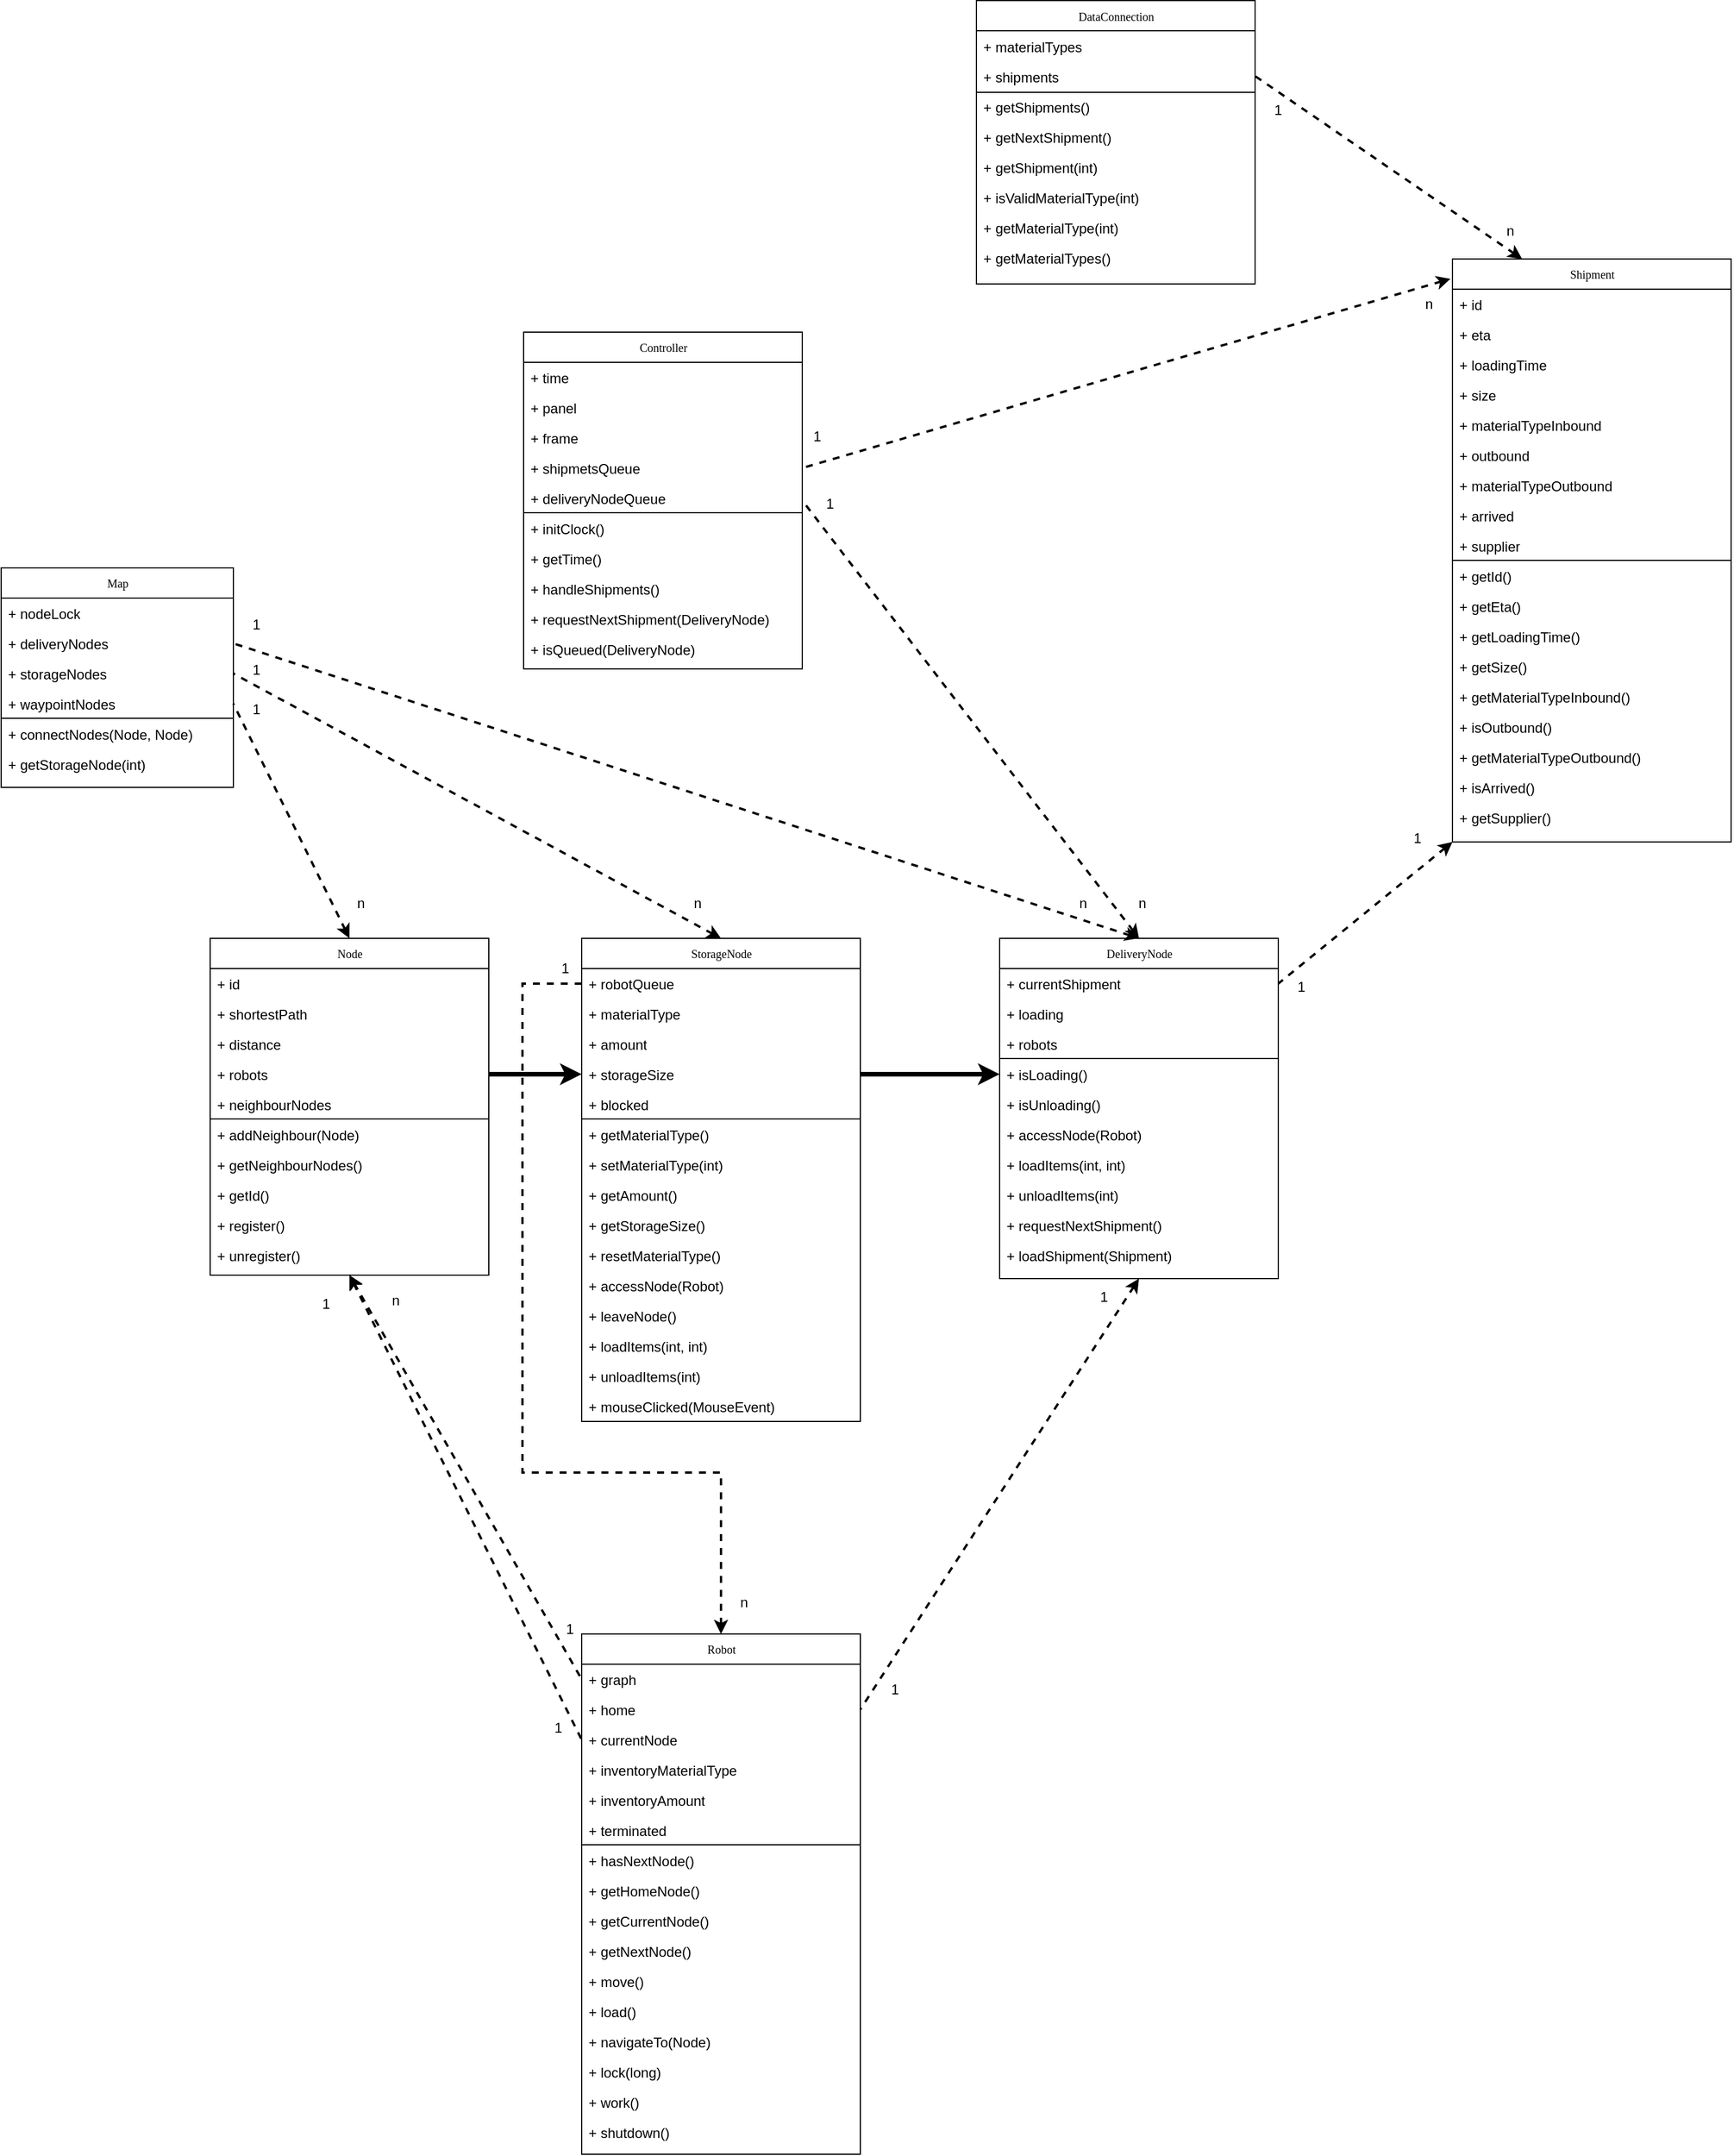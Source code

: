<mxfile version="10.6.7" type="device"><diagram name="Page-1" id="c4acf3e9-155e-7222-9cf6-157b1a14988f"><mxGraphModel dx="3373" dy="2085" grid="1" gridSize="10" guides="1" tooltips="1" connect="1" arrows="1" fold="1" page="1" pageScale="1" pageWidth="1654" pageHeight="2336" background="#ffffff" math="0" shadow="0"><root><mxCell id="0"/><mxCell id="1" parent="0"/><mxCell id="xOyPmm0tbBuXyNpyngX8-9" value="Controller" style="swimlane;html=1;fontStyle=0;childLayout=stackLayout;horizontal=1;startSize=26;fillColor=none;horizontalStack=0;resizeParent=1;resizeLast=0;collapsible=1;marginBottom=0;swimlaneFillColor=#ffffff;rounded=0;shadow=0;comic=0;labelBackgroundColor=none;strokeColor=#000000;strokeWidth=1;fontFamily=Verdana;fontSize=10;fontColor=#000000;align=center;" vertex="1" parent="1"><mxGeometry x="500" y="322" width="240" height="290" as="geometry"><mxRectangle x="440" y="120" width="90" height="26" as="alternateBounds"/></mxGeometry></mxCell><mxCell id="xOyPmm0tbBuXyNpyngX8-10" value="+ time" style="text;html=1;strokeColor=none;fillColor=none;align=left;verticalAlign=top;spacingLeft=4;spacingRight=4;whiteSpace=wrap;overflow=hidden;rotatable=0;points=[[0,0.5],[1,0.5]];portConstraint=eastwest;" vertex="1" parent="xOyPmm0tbBuXyNpyngX8-9"><mxGeometry y="26" width="240" height="26" as="geometry"/></mxCell><mxCell id="xOyPmm0tbBuXyNpyngX8-11" value="+ panel" style="text;html=1;strokeColor=none;fillColor=none;align=left;verticalAlign=top;spacingLeft=4;spacingRight=4;whiteSpace=wrap;overflow=hidden;rotatable=0;points=[[0,0.5],[1,0.5]];portConstraint=eastwest;" vertex="1" parent="xOyPmm0tbBuXyNpyngX8-9"><mxGeometry y="52" width="240" height="26" as="geometry"/></mxCell><mxCell id="xOyPmm0tbBuXyNpyngX8-12" value="+ frame" style="text;html=1;strokeColor=none;fillColor=none;align=left;verticalAlign=top;spacingLeft=4;spacingRight=4;whiteSpace=wrap;overflow=hidden;rotatable=0;points=[[0,0.5],[1,0.5]];portConstraint=eastwest;" vertex="1" parent="xOyPmm0tbBuXyNpyngX8-9"><mxGeometry y="78" width="240" height="26" as="geometry"/></mxCell><mxCell id="xOyPmm0tbBuXyNpyngX8-18" value="+ shipmetsQueue" style="text;html=1;strokeColor=none;fillColor=none;align=left;verticalAlign=top;spacingLeft=4;spacingRight=4;whiteSpace=wrap;overflow=hidden;rotatable=0;points=[[0,0.5],[1,0.5]];portConstraint=eastwest;" vertex="1" parent="xOyPmm0tbBuXyNpyngX8-9"><mxGeometry y="104" width="240" height="26" as="geometry"/></mxCell><mxCell id="xOyPmm0tbBuXyNpyngX8-14" value="+ deliveryNodeQueue" style="text;html=1;strokeColor=none;fillColor=none;align=left;verticalAlign=top;spacingLeft=4;spacingRight=4;whiteSpace=wrap;overflow=hidden;rotatable=0;points=[[0,0.5],[1,0.5]];portConstraint=eastwest;" vertex="1" parent="xOyPmm0tbBuXyNpyngX8-9"><mxGeometry y="130" width="240" height="26" as="geometry"/></mxCell><mxCell id="xOyPmm0tbBuXyNpyngX8-17" value="+ initClock()" style="text;html=1;strokeColor=none;fillColor=none;align=left;verticalAlign=top;spacingLeft=4;spacingRight=4;whiteSpace=wrap;overflow=hidden;rotatable=0;points=[[0,0.5],[1,0.5]];portConstraint=eastwest;" vertex="1" parent="xOyPmm0tbBuXyNpyngX8-9"><mxGeometry y="156" width="240" height="26" as="geometry"/></mxCell><mxCell id="xOyPmm0tbBuXyNpyngX8-22" value="" style="endArrow=none;html=1;" edge="1" parent="xOyPmm0tbBuXyNpyngX8-9"><mxGeometry width="50" height="50" relative="1" as="geometry"><mxPoint y="155.5" as="sourcePoint"/><mxPoint x="240" y="155.5" as="targetPoint"/></mxGeometry></mxCell><mxCell id="xOyPmm0tbBuXyNpyngX8-16" value="+ getTime()" style="text;html=1;strokeColor=none;fillColor=none;align=left;verticalAlign=top;spacingLeft=4;spacingRight=4;whiteSpace=wrap;overflow=hidden;rotatable=0;points=[[0,0.5],[1,0.5]];portConstraint=eastwest;" vertex="1" parent="xOyPmm0tbBuXyNpyngX8-9"><mxGeometry y="182" width="240" height="26" as="geometry"/></mxCell><mxCell id="xOyPmm0tbBuXyNpyngX8-19" value="+ handleShipments()" style="text;html=1;strokeColor=none;fillColor=none;align=left;verticalAlign=top;spacingLeft=4;spacingRight=4;whiteSpace=wrap;overflow=hidden;rotatable=0;points=[[0,0.5],[1,0.5]];portConstraint=eastwest;" vertex="1" parent="xOyPmm0tbBuXyNpyngX8-9"><mxGeometry y="208" width="240" height="26" as="geometry"/></mxCell><mxCell id="xOyPmm0tbBuXyNpyngX8-20" value="+ requestNextShipment(DeliveryNode)" style="text;html=1;strokeColor=none;fillColor=none;align=left;verticalAlign=top;spacingLeft=4;spacingRight=4;whiteSpace=wrap;overflow=hidden;rotatable=0;points=[[0,0.5],[1,0.5]];portConstraint=eastwest;" vertex="1" parent="xOyPmm0tbBuXyNpyngX8-9"><mxGeometry y="234" width="240" height="26" as="geometry"/></mxCell><mxCell id="xOyPmm0tbBuXyNpyngX8-21" value="+ isQueued(DeliveryNode)" style="text;html=1;strokeColor=none;fillColor=none;align=left;verticalAlign=top;spacingLeft=4;spacingRight=4;whiteSpace=wrap;overflow=hidden;rotatable=0;points=[[0,0.5],[1,0.5]];portConstraint=eastwest;" vertex="1" parent="xOyPmm0tbBuXyNpyngX8-9"><mxGeometry y="260" width="240" height="26" as="geometry"/></mxCell><mxCell id="xOyPmm0tbBuXyNpyngX8-23" value="Node" style="swimlane;html=1;fontStyle=0;childLayout=stackLayout;horizontal=1;startSize=26;fillColor=none;horizontalStack=0;resizeParent=1;resizeLast=0;collapsible=1;marginBottom=0;swimlaneFillColor=#ffffff;rounded=0;shadow=0;comic=0;labelBackgroundColor=none;strokeColor=#000000;strokeWidth=1;fontFamily=Verdana;fontSize=10;fontColor=#000000;align=center;" vertex="1" parent="1"><mxGeometry x="230" y="844" width="240" height="290" as="geometry"><mxRectangle x="440" y="120" width="90" height="26" as="alternateBounds"/></mxGeometry></mxCell><mxCell id="xOyPmm0tbBuXyNpyngX8-24" value="+ id" style="text;html=1;strokeColor=none;fillColor=none;align=left;verticalAlign=top;spacingLeft=4;spacingRight=4;whiteSpace=wrap;overflow=hidden;rotatable=0;points=[[0,0.5],[1,0.5]];portConstraint=eastwest;" vertex="1" parent="xOyPmm0tbBuXyNpyngX8-23"><mxGeometry y="26" width="240" height="26" as="geometry"/></mxCell><mxCell id="xOyPmm0tbBuXyNpyngX8-25" value="+ shortestPath" style="text;html=1;strokeColor=none;fillColor=none;align=left;verticalAlign=top;spacingLeft=4;spacingRight=4;whiteSpace=wrap;overflow=hidden;rotatable=0;points=[[0,0.5],[1,0.5]];portConstraint=eastwest;" vertex="1" parent="xOyPmm0tbBuXyNpyngX8-23"><mxGeometry y="52" width="240" height="26" as="geometry"/></mxCell><mxCell id="xOyPmm0tbBuXyNpyngX8-26" value="+ distance" style="text;html=1;strokeColor=none;fillColor=none;align=left;verticalAlign=top;spacingLeft=4;spacingRight=4;whiteSpace=wrap;overflow=hidden;rotatable=0;points=[[0,0.5],[1,0.5]];portConstraint=eastwest;" vertex="1" parent="xOyPmm0tbBuXyNpyngX8-23"><mxGeometry y="78" width="240" height="26" as="geometry"/></mxCell><mxCell id="xOyPmm0tbBuXyNpyngX8-27" value="+ robots" style="text;html=1;strokeColor=none;fillColor=none;align=left;verticalAlign=top;spacingLeft=4;spacingRight=4;whiteSpace=wrap;overflow=hidden;rotatable=0;points=[[0,0.5],[1,0.5]];portConstraint=eastwest;" vertex="1" parent="xOyPmm0tbBuXyNpyngX8-23"><mxGeometry y="104" width="240" height="26" as="geometry"/></mxCell><mxCell id="xOyPmm0tbBuXyNpyngX8-28" value="+ neighbourNodes" style="text;html=1;strokeColor=none;fillColor=none;align=left;verticalAlign=top;spacingLeft=4;spacingRight=4;whiteSpace=wrap;overflow=hidden;rotatable=0;points=[[0,0.5],[1,0.5]];portConstraint=eastwest;" vertex="1" parent="xOyPmm0tbBuXyNpyngX8-23"><mxGeometry y="130" width="240" height="26" as="geometry"/></mxCell><mxCell id="xOyPmm0tbBuXyNpyngX8-29" value="" style="endArrow=none;html=1;" edge="1" parent="xOyPmm0tbBuXyNpyngX8-23"><mxGeometry width="50" height="50" relative="1" as="geometry"><mxPoint y="155.5" as="sourcePoint"/><mxPoint x="240" y="155.5" as="targetPoint"/></mxGeometry></mxCell><mxCell id="xOyPmm0tbBuXyNpyngX8-30" value="+ addNeighbour(Node)" style="text;html=1;strokeColor=none;fillColor=none;align=left;verticalAlign=top;spacingLeft=4;spacingRight=4;whiteSpace=wrap;overflow=hidden;rotatable=0;points=[[0,0.5],[1,0.5]];portConstraint=eastwest;" vertex="1" parent="xOyPmm0tbBuXyNpyngX8-23"><mxGeometry y="156" width="240" height="26" as="geometry"/></mxCell><mxCell id="xOyPmm0tbBuXyNpyngX8-31" value="+ getNeighbourNodes()" style="text;html=1;strokeColor=none;fillColor=none;align=left;verticalAlign=top;spacingLeft=4;spacingRight=4;whiteSpace=wrap;overflow=hidden;rotatable=0;points=[[0,0.5],[1,0.5]];portConstraint=eastwest;" vertex="1" parent="xOyPmm0tbBuXyNpyngX8-23"><mxGeometry y="182" width="240" height="26" as="geometry"/></mxCell><mxCell id="xOyPmm0tbBuXyNpyngX8-32" value="+ getId()" style="text;html=1;strokeColor=none;fillColor=none;align=left;verticalAlign=top;spacingLeft=4;spacingRight=4;whiteSpace=wrap;overflow=hidden;rotatable=0;points=[[0,0.5],[1,0.5]];portConstraint=eastwest;" vertex="1" parent="xOyPmm0tbBuXyNpyngX8-23"><mxGeometry y="208" width="240" height="26" as="geometry"/></mxCell><mxCell id="xOyPmm0tbBuXyNpyngX8-33" value="+ register()" style="text;html=1;strokeColor=none;fillColor=none;align=left;verticalAlign=top;spacingLeft=4;spacingRight=4;whiteSpace=wrap;overflow=hidden;rotatable=0;points=[[0,0.5],[1,0.5]];portConstraint=eastwest;" vertex="1" parent="xOyPmm0tbBuXyNpyngX8-23"><mxGeometry y="234" width="240" height="26" as="geometry"/></mxCell><mxCell id="xOyPmm0tbBuXyNpyngX8-34" value="+ unregister()" style="text;html=1;strokeColor=none;fillColor=none;align=left;verticalAlign=top;spacingLeft=4;spacingRight=4;whiteSpace=wrap;overflow=hidden;rotatable=0;points=[[0,0.5],[1,0.5]];portConstraint=eastwest;" vertex="1" parent="xOyPmm0tbBuXyNpyngX8-23"><mxGeometry y="260" width="240" height="26" as="geometry"/></mxCell><mxCell id="xOyPmm0tbBuXyNpyngX8-36" value="Map" style="swimlane;html=1;fontStyle=0;childLayout=stackLayout;horizontal=1;startSize=26;fillColor=none;horizontalStack=0;resizeParent=1;resizeLast=0;collapsible=1;marginBottom=0;swimlaneFillColor=#ffffff;rounded=0;shadow=0;comic=0;labelBackgroundColor=none;strokeColor=#000000;strokeWidth=1;fontFamily=Verdana;fontSize=10;fontColor=#000000;align=center;" vertex="1" parent="1"><mxGeometry x="50" y="525" width="200" height="189" as="geometry"><mxRectangle x="580" y="87" width="90" height="26" as="alternateBounds"/></mxGeometry></mxCell><mxCell id="xOyPmm0tbBuXyNpyngX8-37" value="+ nodeLock" style="text;html=1;strokeColor=none;fillColor=none;align=left;verticalAlign=top;spacingLeft=4;spacingRight=4;whiteSpace=wrap;overflow=hidden;rotatable=0;points=[[0,0.5],[1,0.5]];portConstraint=eastwest;" vertex="1" parent="xOyPmm0tbBuXyNpyngX8-36"><mxGeometry y="26" width="200" height="26" as="geometry"/></mxCell><mxCell id="xOyPmm0tbBuXyNpyngX8-39" value="+ deliveryNodes" style="text;html=1;strokeColor=none;fillColor=none;align=left;verticalAlign=top;spacingLeft=4;spacingRight=4;whiteSpace=wrap;overflow=hidden;rotatable=0;points=[[0,0.5],[1,0.5]];portConstraint=eastwest;" vertex="1" parent="xOyPmm0tbBuXyNpyngX8-36"><mxGeometry y="52" width="200" height="26" as="geometry"/></mxCell><mxCell id="xOyPmm0tbBuXyNpyngX8-38" value="+ storageNodes" style="text;html=1;strokeColor=none;fillColor=none;align=left;verticalAlign=top;spacingLeft=4;spacingRight=4;whiteSpace=wrap;overflow=hidden;rotatable=0;points=[[0,0.5],[1,0.5]];portConstraint=eastwest;" vertex="1" parent="xOyPmm0tbBuXyNpyngX8-36"><mxGeometry y="78" width="200" height="26" as="geometry"/></mxCell><mxCell id="xOyPmm0tbBuXyNpyngX8-41" value="+ waypointNodes" style="text;html=1;strokeColor=none;fillColor=none;align=left;verticalAlign=top;spacingLeft=4;spacingRight=4;whiteSpace=wrap;overflow=hidden;rotatable=0;points=[[0,0.5],[1,0.5]];portConstraint=eastwest;" vertex="1" parent="xOyPmm0tbBuXyNpyngX8-36"><mxGeometry y="104" width="200" height="26" as="geometry"/></mxCell><mxCell id="xOyPmm0tbBuXyNpyngX8-44" value="" style="endArrow=none;html=1;" edge="1" parent="xOyPmm0tbBuXyNpyngX8-36"><mxGeometry width="50" height="50" relative="1" as="geometry"><mxPoint y="129.5" as="sourcePoint"/><mxPoint x="200" y="129.5" as="targetPoint"/></mxGeometry></mxCell><mxCell id="xOyPmm0tbBuXyNpyngX8-42" value="+ connectNodes(Node, Node)" style="text;html=1;strokeColor=none;fillColor=none;align=left;verticalAlign=top;spacingLeft=4;spacingRight=4;whiteSpace=wrap;overflow=hidden;rotatable=0;points=[[0,0.5],[1,0.5]];portConstraint=eastwest;" vertex="1" parent="xOyPmm0tbBuXyNpyngX8-36"><mxGeometry y="130" width="200" height="26" as="geometry"/></mxCell><mxCell id="xOyPmm0tbBuXyNpyngX8-43" value="+ getStorageNode(int)" style="text;html=1;strokeColor=none;fillColor=none;align=left;verticalAlign=top;spacingLeft=4;spacingRight=4;whiteSpace=wrap;overflow=hidden;rotatable=0;points=[[0,0.5],[1,0.5]];portConstraint=eastwest;" vertex="1" parent="xOyPmm0tbBuXyNpyngX8-36"><mxGeometry y="156" width="200" height="26" as="geometry"/></mxCell><mxCell id="xOyPmm0tbBuXyNpyngX8-45" value="StorageNode" style="swimlane;html=1;fontStyle=0;childLayout=stackLayout;horizontal=1;startSize=26;fillColor=none;horizontalStack=0;resizeParent=1;resizeLast=0;collapsible=1;marginBottom=0;swimlaneFillColor=#ffffff;rounded=0;shadow=0;comic=0;labelBackgroundColor=none;strokeColor=#000000;strokeWidth=1;fontFamily=Verdana;fontSize=10;fontColor=#000000;align=center;" vertex="1" parent="1"><mxGeometry x="550" y="844" width="240" height="416" as="geometry"><mxRectangle x="440" y="120" width="90" height="26" as="alternateBounds"/></mxGeometry></mxCell><mxCell id="xOyPmm0tbBuXyNpyngX8-46" value="+ robotQueue" style="text;html=1;strokeColor=none;fillColor=none;align=left;verticalAlign=top;spacingLeft=4;spacingRight=4;whiteSpace=wrap;overflow=hidden;rotatable=0;points=[[0,0.5],[1,0.5]];portConstraint=eastwest;" vertex="1" parent="xOyPmm0tbBuXyNpyngX8-45"><mxGeometry y="26" width="240" height="26" as="geometry"/></mxCell><mxCell id="xOyPmm0tbBuXyNpyngX8-47" value="+ materialType" style="text;html=1;strokeColor=none;fillColor=none;align=left;verticalAlign=top;spacingLeft=4;spacingRight=4;whiteSpace=wrap;overflow=hidden;rotatable=0;points=[[0,0.5],[1,0.5]];portConstraint=eastwest;" vertex="1" parent="xOyPmm0tbBuXyNpyngX8-45"><mxGeometry y="52" width="240" height="26" as="geometry"/></mxCell><mxCell id="xOyPmm0tbBuXyNpyngX8-48" value="+ amount" style="text;html=1;strokeColor=none;fillColor=none;align=left;verticalAlign=top;spacingLeft=4;spacingRight=4;whiteSpace=wrap;overflow=hidden;rotatable=0;points=[[0,0.5],[1,0.5]];portConstraint=eastwest;" vertex="1" parent="xOyPmm0tbBuXyNpyngX8-45"><mxGeometry y="78" width="240" height="26" as="geometry"/></mxCell><mxCell id="xOyPmm0tbBuXyNpyngX8-49" value="+ storageSize" style="text;html=1;strokeColor=none;fillColor=none;align=left;verticalAlign=top;spacingLeft=4;spacingRight=4;whiteSpace=wrap;overflow=hidden;rotatable=0;points=[[0,0.5],[1,0.5]];portConstraint=eastwest;" vertex="1" parent="xOyPmm0tbBuXyNpyngX8-45"><mxGeometry y="104" width="240" height="26" as="geometry"/></mxCell><mxCell id="xOyPmm0tbBuXyNpyngX8-50" value="+ blocked" style="text;html=1;strokeColor=none;fillColor=none;align=left;verticalAlign=top;spacingLeft=4;spacingRight=4;whiteSpace=wrap;overflow=hidden;rotatable=0;points=[[0,0.5],[1,0.5]];portConstraint=eastwest;" vertex="1" parent="xOyPmm0tbBuXyNpyngX8-45"><mxGeometry y="130" width="240" height="26" as="geometry"/></mxCell><mxCell id="xOyPmm0tbBuXyNpyngX8-51" value="" style="endArrow=none;html=1;" edge="1" parent="xOyPmm0tbBuXyNpyngX8-45"><mxGeometry width="50" height="50" relative="1" as="geometry"><mxPoint y="155.5" as="sourcePoint"/><mxPoint x="240" y="155.5" as="targetPoint"/></mxGeometry></mxCell><mxCell id="xOyPmm0tbBuXyNpyngX8-52" value="+ getMaterialType()" style="text;html=1;strokeColor=none;fillColor=none;align=left;verticalAlign=top;spacingLeft=4;spacingRight=4;whiteSpace=wrap;overflow=hidden;rotatable=0;points=[[0,0.5],[1,0.5]];portConstraint=eastwest;" vertex="1" parent="xOyPmm0tbBuXyNpyngX8-45"><mxGeometry y="156" width="240" height="26" as="geometry"/></mxCell><mxCell id="xOyPmm0tbBuXyNpyngX8-53" value="+ setMaterialType(int)" style="text;html=1;strokeColor=none;fillColor=none;align=left;verticalAlign=top;spacingLeft=4;spacingRight=4;whiteSpace=wrap;overflow=hidden;rotatable=0;points=[[0,0.5],[1,0.5]];portConstraint=eastwest;" vertex="1" parent="xOyPmm0tbBuXyNpyngX8-45"><mxGeometry y="182" width="240" height="26" as="geometry"/></mxCell><mxCell id="xOyPmm0tbBuXyNpyngX8-54" value="+ getAmount()" style="text;html=1;strokeColor=none;fillColor=none;align=left;verticalAlign=top;spacingLeft=4;spacingRight=4;whiteSpace=wrap;overflow=hidden;rotatable=0;points=[[0,0.5],[1,0.5]];portConstraint=eastwest;" vertex="1" parent="xOyPmm0tbBuXyNpyngX8-45"><mxGeometry y="208" width="240" height="26" as="geometry"/></mxCell><mxCell id="xOyPmm0tbBuXyNpyngX8-55" value="+ getStorageSize()" style="text;html=1;strokeColor=none;fillColor=none;align=left;verticalAlign=top;spacingLeft=4;spacingRight=4;whiteSpace=wrap;overflow=hidden;rotatable=0;points=[[0,0.5],[1,0.5]];portConstraint=eastwest;" vertex="1" parent="xOyPmm0tbBuXyNpyngX8-45"><mxGeometry y="234" width="240" height="26" as="geometry"/></mxCell><mxCell id="xOyPmm0tbBuXyNpyngX8-56" value="+ resetMaterialType()" style="text;html=1;strokeColor=none;fillColor=none;align=left;verticalAlign=top;spacingLeft=4;spacingRight=4;whiteSpace=wrap;overflow=hidden;rotatable=0;points=[[0,0.5],[1,0.5]];portConstraint=eastwest;" vertex="1" parent="xOyPmm0tbBuXyNpyngX8-45"><mxGeometry y="260" width="240" height="26" as="geometry"/></mxCell><mxCell id="xOyPmm0tbBuXyNpyngX8-57" value="+ accessNode(Robot)" style="text;html=1;strokeColor=none;fillColor=none;align=left;verticalAlign=top;spacingLeft=4;spacingRight=4;whiteSpace=wrap;overflow=hidden;rotatable=0;points=[[0,0.5],[1,0.5]];portConstraint=eastwest;" vertex="1" parent="xOyPmm0tbBuXyNpyngX8-45"><mxGeometry y="286" width="240" height="26" as="geometry"/></mxCell><mxCell id="xOyPmm0tbBuXyNpyngX8-58" value="+ leaveNode()" style="text;html=1;strokeColor=none;fillColor=none;align=left;verticalAlign=top;spacingLeft=4;spacingRight=4;whiteSpace=wrap;overflow=hidden;rotatable=0;points=[[0,0.5],[1,0.5]];portConstraint=eastwest;" vertex="1" parent="xOyPmm0tbBuXyNpyngX8-45"><mxGeometry y="312" width="240" height="26" as="geometry"/></mxCell><mxCell id="xOyPmm0tbBuXyNpyngX8-59" value="+ loadItems(int, int)" style="text;html=1;strokeColor=none;fillColor=none;align=left;verticalAlign=top;spacingLeft=4;spacingRight=4;whiteSpace=wrap;overflow=hidden;rotatable=0;points=[[0,0.5],[1,0.5]];portConstraint=eastwest;" vertex="1" parent="xOyPmm0tbBuXyNpyngX8-45"><mxGeometry y="338" width="240" height="26" as="geometry"/></mxCell><mxCell id="xOyPmm0tbBuXyNpyngX8-60" value="+ unloadItems(int)" style="text;html=1;strokeColor=none;fillColor=none;align=left;verticalAlign=top;spacingLeft=4;spacingRight=4;whiteSpace=wrap;overflow=hidden;rotatable=0;points=[[0,0.5],[1,0.5]];portConstraint=eastwest;" vertex="1" parent="xOyPmm0tbBuXyNpyngX8-45"><mxGeometry y="364" width="240" height="26" as="geometry"/></mxCell><mxCell id="xOyPmm0tbBuXyNpyngX8-61" value="+ mouseClicked(MouseEvent)" style="text;html=1;strokeColor=none;fillColor=none;align=left;verticalAlign=top;spacingLeft=4;spacingRight=4;whiteSpace=wrap;overflow=hidden;rotatable=0;points=[[0,0.5],[1,0.5]];portConstraint=eastwest;" vertex="1" parent="xOyPmm0tbBuXyNpyngX8-45"><mxGeometry y="390" width="240" height="26" as="geometry"/></mxCell><mxCell id="xOyPmm0tbBuXyNpyngX8-62" value="Robot" style="swimlane;html=1;fontStyle=0;childLayout=stackLayout;horizontal=1;startSize=26;fillColor=none;horizontalStack=0;resizeParent=1;resizeLast=0;collapsible=1;marginBottom=0;swimlaneFillColor=#ffffff;rounded=0;shadow=0;comic=0;labelBackgroundColor=none;strokeColor=#000000;strokeWidth=1;fontFamily=Verdana;fontSize=10;fontColor=#000000;align=center;" vertex="1" parent="1"><mxGeometry x="550" y="1443" width="240" height="448" as="geometry"><mxRectangle x="440" y="120" width="90" height="26" as="alternateBounds"/></mxGeometry></mxCell><mxCell id="xOyPmm0tbBuXyNpyngX8-63" value="+ graph" style="text;html=1;strokeColor=none;fillColor=none;align=left;verticalAlign=top;spacingLeft=4;spacingRight=4;whiteSpace=wrap;overflow=hidden;rotatable=0;points=[[0,0.5],[1,0.5]];portConstraint=eastwest;" vertex="1" parent="xOyPmm0tbBuXyNpyngX8-62"><mxGeometry y="26" width="240" height="26" as="geometry"/></mxCell><mxCell id="xOyPmm0tbBuXyNpyngX8-64" value="+ home" style="text;html=1;strokeColor=none;fillColor=none;align=left;verticalAlign=top;spacingLeft=4;spacingRight=4;whiteSpace=wrap;overflow=hidden;rotatable=0;points=[[0,0.5],[1,0.5]];portConstraint=eastwest;" vertex="1" parent="xOyPmm0tbBuXyNpyngX8-62"><mxGeometry y="52" width="240" height="26" as="geometry"/></mxCell><mxCell id="xOyPmm0tbBuXyNpyngX8-65" value="+ currentNode" style="text;html=1;strokeColor=none;fillColor=none;align=left;verticalAlign=top;spacingLeft=4;spacingRight=4;whiteSpace=wrap;overflow=hidden;rotatable=0;points=[[0,0.5],[1,0.5]];portConstraint=eastwest;" vertex="1" parent="xOyPmm0tbBuXyNpyngX8-62"><mxGeometry y="78" width="240" height="26" as="geometry"/></mxCell><mxCell id="xOyPmm0tbBuXyNpyngX8-66" value="+ inventoryMaterialType" style="text;html=1;strokeColor=none;fillColor=none;align=left;verticalAlign=top;spacingLeft=4;spacingRight=4;whiteSpace=wrap;overflow=hidden;rotatable=0;points=[[0,0.5],[1,0.5]];portConstraint=eastwest;" vertex="1" parent="xOyPmm0tbBuXyNpyngX8-62"><mxGeometry y="104" width="240" height="26" as="geometry"/></mxCell><mxCell id="xOyPmm0tbBuXyNpyngX8-67" value="+ inventoryAmount" style="text;html=1;strokeColor=none;fillColor=none;align=left;verticalAlign=top;spacingLeft=4;spacingRight=4;whiteSpace=wrap;overflow=hidden;rotatable=0;points=[[0,0.5],[1,0.5]];portConstraint=eastwest;" vertex="1" parent="xOyPmm0tbBuXyNpyngX8-62"><mxGeometry y="130" width="240" height="26" as="geometry"/></mxCell><mxCell id="xOyPmm0tbBuXyNpyngX8-69" value="+ terminated" style="text;html=1;strokeColor=none;fillColor=none;align=left;verticalAlign=top;spacingLeft=4;spacingRight=4;whiteSpace=wrap;overflow=hidden;rotatable=0;points=[[0,0.5],[1,0.5]];portConstraint=eastwest;" vertex="1" parent="xOyPmm0tbBuXyNpyngX8-62"><mxGeometry y="156" width="240" height="26" as="geometry"/></mxCell><mxCell id="xOyPmm0tbBuXyNpyngX8-116" value="" style="endArrow=none;html=1;" edge="1" parent="xOyPmm0tbBuXyNpyngX8-62"><mxGeometry width="50" height="50" relative="1" as="geometry"><mxPoint y="181.5" as="sourcePoint"/><mxPoint x="240" y="181.5" as="targetPoint"/></mxGeometry></mxCell><mxCell id="xOyPmm0tbBuXyNpyngX8-70" value="+ hasNextNode()" style="text;html=1;strokeColor=none;fillColor=none;align=left;verticalAlign=top;spacingLeft=4;spacingRight=4;whiteSpace=wrap;overflow=hidden;rotatable=0;points=[[0,0.5],[1,0.5]];portConstraint=eastwest;" vertex="1" parent="xOyPmm0tbBuXyNpyngX8-62"><mxGeometry y="182" width="240" height="26" as="geometry"/></mxCell><mxCell id="xOyPmm0tbBuXyNpyngX8-71" value="+ getHomeNode()" style="text;html=1;strokeColor=none;fillColor=none;align=left;verticalAlign=top;spacingLeft=4;spacingRight=4;whiteSpace=wrap;overflow=hidden;rotatable=0;points=[[0,0.5],[1,0.5]];portConstraint=eastwest;" vertex="1" parent="xOyPmm0tbBuXyNpyngX8-62"><mxGeometry y="208" width="240" height="26" as="geometry"/></mxCell><mxCell id="xOyPmm0tbBuXyNpyngX8-72" value="+ getCurrentNode()" style="text;html=1;strokeColor=none;fillColor=none;align=left;verticalAlign=top;spacingLeft=4;spacingRight=4;whiteSpace=wrap;overflow=hidden;rotatable=0;points=[[0,0.5],[1,0.5]];portConstraint=eastwest;" vertex="1" parent="xOyPmm0tbBuXyNpyngX8-62"><mxGeometry y="234" width="240" height="26" as="geometry"/></mxCell><mxCell id="xOyPmm0tbBuXyNpyngX8-73" value="+ getNextNode()" style="text;html=1;strokeColor=none;fillColor=none;align=left;verticalAlign=top;spacingLeft=4;spacingRight=4;whiteSpace=wrap;overflow=hidden;rotatable=0;points=[[0,0.5],[1,0.5]];portConstraint=eastwest;" vertex="1" parent="xOyPmm0tbBuXyNpyngX8-62"><mxGeometry y="260" width="240" height="26" as="geometry"/></mxCell><mxCell id="xOyPmm0tbBuXyNpyngX8-74" value="+ move()" style="text;html=1;strokeColor=none;fillColor=none;align=left;verticalAlign=top;spacingLeft=4;spacingRight=4;whiteSpace=wrap;overflow=hidden;rotatable=0;points=[[0,0.5],[1,0.5]];portConstraint=eastwest;" vertex="1" parent="xOyPmm0tbBuXyNpyngX8-62"><mxGeometry y="286" width="240" height="26" as="geometry"/></mxCell><mxCell id="xOyPmm0tbBuXyNpyngX8-75" value="+ load()" style="text;html=1;strokeColor=none;fillColor=none;align=left;verticalAlign=top;spacingLeft=4;spacingRight=4;whiteSpace=wrap;overflow=hidden;rotatable=0;points=[[0,0.5],[1,0.5]];portConstraint=eastwest;" vertex="1" parent="xOyPmm0tbBuXyNpyngX8-62"><mxGeometry y="312" width="240" height="26" as="geometry"/></mxCell><mxCell id="xOyPmm0tbBuXyNpyngX8-76" value="+ navigateTo(Node)" style="text;html=1;strokeColor=none;fillColor=none;align=left;verticalAlign=top;spacingLeft=4;spacingRight=4;whiteSpace=wrap;overflow=hidden;rotatable=0;points=[[0,0.5],[1,0.5]];portConstraint=eastwest;" vertex="1" parent="xOyPmm0tbBuXyNpyngX8-62"><mxGeometry y="338" width="240" height="26" as="geometry"/></mxCell><mxCell id="xOyPmm0tbBuXyNpyngX8-77" value="+ lock(long)" style="text;html=1;strokeColor=none;fillColor=none;align=left;verticalAlign=top;spacingLeft=4;spacingRight=4;whiteSpace=wrap;overflow=hidden;rotatable=0;points=[[0,0.5],[1,0.5]];portConstraint=eastwest;" vertex="1" parent="xOyPmm0tbBuXyNpyngX8-62"><mxGeometry y="364" width="240" height="26" as="geometry"/></mxCell><mxCell id="xOyPmm0tbBuXyNpyngX8-78" value="+ work()" style="text;html=1;strokeColor=none;fillColor=none;align=left;verticalAlign=top;spacingLeft=4;spacingRight=4;whiteSpace=wrap;overflow=hidden;rotatable=0;points=[[0,0.5],[1,0.5]];portConstraint=eastwest;" vertex="1" parent="xOyPmm0tbBuXyNpyngX8-62"><mxGeometry y="390" width="240" height="26" as="geometry"/></mxCell><mxCell id="xOyPmm0tbBuXyNpyngX8-80" value="+ shutdown()" style="text;html=1;strokeColor=none;fillColor=none;align=left;verticalAlign=top;spacingLeft=4;spacingRight=4;whiteSpace=wrap;overflow=hidden;rotatable=0;points=[[0,0.5],[1,0.5]];portConstraint=eastwest;" vertex="1" parent="xOyPmm0tbBuXyNpyngX8-62"><mxGeometry y="416" width="240" height="26" as="geometry"/></mxCell><mxCell id="xOyPmm0tbBuXyNpyngX8-99" value="DeliveryNode" style="swimlane;html=1;fontStyle=0;childLayout=stackLayout;horizontal=1;startSize=26;fillColor=none;horizontalStack=0;resizeParent=1;resizeLast=0;collapsible=1;marginBottom=0;swimlaneFillColor=#ffffff;rounded=0;shadow=0;comic=0;labelBackgroundColor=none;strokeColor=#000000;strokeWidth=1;fontFamily=Verdana;fontSize=10;fontColor=#000000;align=center;" vertex="1" parent="1"><mxGeometry x="910" y="844" width="240" height="293" as="geometry"><mxRectangle x="440" y="120" width="90" height="26" as="alternateBounds"/></mxGeometry></mxCell><mxCell id="xOyPmm0tbBuXyNpyngX8-100" value="+ currentShipment" style="text;html=1;strokeColor=none;fillColor=none;align=left;verticalAlign=top;spacingLeft=4;spacingRight=4;whiteSpace=wrap;overflow=hidden;rotatable=0;points=[[0,0.5],[1,0.5]];portConstraint=eastwest;" vertex="1" parent="xOyPmm0tbBuXyNpyngX8-99"><mxGeometry y="26" width="240" height="26" as="geometry"/></mxCell><mxCell id="xOyPmm0tbBuXyNpyngX8-101" value="+ loading" style="text;html=1;strokeColor=none;fillColor=none;align=left;verticalAlign=top;spacingLeft=4;spacingRight=4;whiteSpace=wrap;overflow=hidden;rotatable=0;points=[[0,0.5],[1,0.5]];portConstraint=eastwest;" vertex="1" parent="xOyPmm0tbBuXyNpyngX8-99"><mxGeometry y="52" width="240" height="26" as="geometry"/></mxCell><mxCell id="xOyPmm0tbBuXyNpyngX8-102" value="+ robots" style="text;html=1;strokeColor=none;fillColor=none;align=left;verticalAlign=top;spacingLeft=4;spacingRight=4;whiteSpace=wrap;overflow=hidden;rotatable=0;points=[[0,0.5],[1,0.5]];portConstraint=eastwest;" vertex="1" parent="xOyPmm0tbBuXyNpyngX8-99"><mxGeometry y="78" width="240" height="26" as="geometry"/></mxCell><mxCell id="xOyPmm0tbBuXyNpyngX8-117" value="" style="endArrow=none;html=1;" edge="1" parent="xOyPmm0tbBuXyNpyngX8-99"><mxGeometry width="50" height="50" relative="1" as="geometry"><mxPoint y="103.5" as="sourcePoint"/><mxPoint x="240" y="103.5" as="targetPoint"/></mxGeometry></mxCell><mxCell id="xOyPmm0tbBuXyNpyngX8-103" value="+ isLoading()" style="text;html=1;strokeColor=none;fillColor=none;align=left;verticalAlign=top;spacingLeft=4;spacingRight=4;whiteSpace=wrap;overflow=hidden;rotatable=0;points=[[0,0.5],[1,0.5]];portConstraint=eastwest;" vertex="1" parent="xOyPmm0tbBuXyNpyngX8-99"><mxGeometry y="104" width="240" height="26" as="geometry"/></mxCell><mxCell id="xOyPmm0tbBuXyNpyngX8-104" value="+ isUnloading()" style="text;html=1;strokeColor=none;fillColor=none;align=left;verticalAlign=top;spacingLeft=4;spacingRight=4;whiteSpace=wrap;overflow=hidden;rotatable=0;points=[[0,0.5],[1,0.5]];portConstraint=eastwest;" vertex="1" parent="xOyPmm0tbBuXyNpyngX8-99"><mxGeometry y="130" width="240" height="26" as="geometry"/></mxCell><mxCell id="xOyPmm0tbBuXyNpyngX8-106" value="+ accessNode(Robot)" style="text;html=1;strokeColor=none;fillColor=none;align=left;verticalAlign=top;spacingLeft=4;spacingRight=4;whiteSpace=wrap;overflow=hidden;rotatable=0;points=[[0,0.5],[1,0.5]];portConstraint=eastwest;" vertex="1" parent="xOyPmm0tbBuXyNpyngX8-99"><mxGeometry y="156" width="240" height="26" as="geometry"/></mxCell><mxCell id="xOyPmm0tbBuXyNpyngX8-107" value="+ loadItems(int, int)" style="text;html=1;strokeColor=none;fillColor=none;align=left;verticalAlign=top;spacingLeft=4;spacingRight=4;whiteSpace=wrap;overflow=hidden;rotatable=0;points=[[0,0.5],[1,0.5]];portConstraint=eastwest;" vertex="1" parent="xOyPmm0tbBuXyNpyngX8-99"><mxGeometry y="182" width="240" height="26" as="geometry"/></mxCell><mxCell id="xOyPmm0tbBuXyNpyngX8-108" value="+ unloadItems(int)" style="text;html=1;strokeColor=none;fillColor=none;align=left;verticalAlign=top;spacingLeft=4;spacingRight=4;whiteSpace=wrap;overflow=hidden;rotatable=0;points=[[0,0.5],[1,0.5]];portConstraint=eastwest;" vertex="1" parent="xOyPmm0tbBuXyNpyngX8-99"><mxGeometry y="208" width="240" height="26" as="geometry"/></mxCell><mxCell id="xOyPmm0tbBuXyNpyngX8-109" value="+ requestNextShipment()" style="text;html=1;strokeColor=none;fillColor=none;align=left;verticalAlign=top;spacingLeft=4;spacingRight=4;whiteSpace=wrap;overflow=hidden;rotatable=0;points=[[0,0.5],[1,0.5]];portConstraint=eastwest;" vertex="1" parent="xOyPmm0tbBuXyNpyngX8-99"><mxGeometry y="234" width="240" height="26" as="geometry"/></mxCell><mxCell id="xOyPmm0tbBuXyNpyngX8-110" value="+ loadShipment(Shipment)" style="text;html=1;strokeColor=none;fillColor=none;align=left;verticalAlign=top;spacingLeft=4;spacingRight=4;whiteSpace=wrap;overflow=hidden;rotatable=0;points=[[0,0.5],[1,0.5]];portConstraint=eastwest;" vertex="1" parent="xOyPmm0tbBuXyNpyngX8-99"><mxGeometry y="260" width="240" height="26" as="geometry"/></mxCell><mxCell id="xOyPmm0tbBuXyNpyngX8-118" value="DataConnection" style="swimlane;html=1;fontStyle=0;childLayout=stackLayout;horizontal=1;startSize=26;fillColor=none;horizontalStack=0;resizeParent=1;resizeLast=0;collapsible=1;marginBottom=0;swimlaneFillColor=#ffffff;rounded=0;shadow=0;comic=0;labelBackgroundColor=none;strokeColor=#000000;strokeWidth=1;fontFamily=Verdana;fontSize=10;fontColor=#000000;align=center;" vertex="1" parent="1"><mxGeometry x="890" y="36.5" width="240" height="244" as="geometry"><mxRectangle x="440" y="120" width="90" height="26" as="alternateBounds"/></mxGeometry></mxCell><mxCell id="xOyPmm0tbBuXyNpyngX8-119" value="+ materialTypes" style="text;html=1;strokeColor=none;fillColor=none;align=left;verticalAlign=top;spacingLeft=4;spacingRight=4;whiteSpace=wrap;overflow=hidden;rotatable=0;points=[[0,0.5],[1,0.5]];portConstraint=eastwest;" vertex="1" parent="xOyPmm0tbBuXyNpyngX8-118"><mxGeometry y="26" width="240" height="26" as="geometry"/></mxCell><mxCell id="xOyPmm0tbBuXyNpyngX8-120" value="+ shipments" style="text;html=1;strokeColor=none;fillColor=none;align=left;verticalAlign=top;spacingLeft=4;spacingRight=4;whiteSpace=wrap;overflow=hidden;rotatable=0;points=[[0,0.5],[1,0.5]];portConstraint=eastwest;" vertex="1" parent="xOyPmm0tbBuXyNpyngX8-118"><mxGeometry y="52" width="240" height="26" as="geometry"/></mxCell><mxCell id="xOyPmm0tbBuXyNpyngX8-130" value="" style="endArrow=none;html=1;" edge="1" parent="xOyPmm0tbBuXyNpyngX8-118"><mxGeometry width="50" height="50" relative="1" as="geometry"><mxPoint y="79.0" as="sourcePoint"/><mxPoint x="240" y="79.0" as="targetPoint"/></mxGeometry></mxCell><mxCell id="xOyPmm0tbBuXyNpyngX8-121" value="+ getShipments()" style="text;html=1;strokeColor=none;fillColor=none;align=left;verticalAlign=top;spacingLeft=4;spacingRight=4;whiteSpace=wrap;overflow=hidden;rotatable=0;points=[[0,0.5],[1,0.5]];portConstraint=eastwest;" vertex="1" parent="xOyPmm0tbBuXyNpyngX8-118"><mxGeometry y="78" width="240" height="26" as="geometry"/></mxCell><mxCell id="xOyPmm0tbBuXyNpyngX8-123" value="+ getNextShipment()" style="text;html=1;strokeColor=none;fillColor=none;align=left;verticalAlign=top;spacingLeft=4;spacingRight=4;whiteSpace=wrap;overflow=hidden;rotatable=0;points=[[0,0.5],[1,0.5]];portConstraint=eastwest;" vertex="1" parent="xOyPmm0tbBuXyNpyngX8-118"><mxGeometry y="104" width="240" height="26" as="geometry"/></mxCell><mxCell id="xOyPmm0tbBuXyNpyngX8-124" value="+ getShipment(int)" style="text;html=1;strokeColor=none;fillColor=none;align=left;verticalAlign=top;spacingLeft=4;spacingRight=4;whiteSpace=wrap;overflow=hidden;rotatable=0;points=[[0,0.5],[1,0.5]];portConstraint=eastwest;" vertex="1" parent="xOyPmm0tbBuXyNpyngX8-118"><mxGeometry y="130" width="240" height="26" as="geometry"/></mxCell><mxCell id="xOyPmm0tbBuXyNpyngX8-125" value="+ isValidMaterialType(int)" style="text;html=1;strokeColor=none;fillColor=none;align=left;verticalAlign=top;spacingLeft=4;spacingRight=4;whiteSpace=wrap;overflow=hidden;rotatable=0;points=[[0,0.5],[1,0.5]];portConstraint=eastwest;" vertex="1" parent="xOyPmm0tbBuXyNpyngX8-118"><mxGeometry y="156" width="240" height="26" as="geometry"/></mxCell><mxCell id="xOyPmm0tbBuXyNpyngX8-126" value="+ getMaterialType(int)" style="text;html=1;strokeColor=none;fillColor=none;align=left;verticalAlign=top;spacingLeft=4;spacingRight=4;whiteSpace=wrap;overflow=hidden;rotatable=0;points=[[0,0.5],[1,0.5]];portConstraint=eastwest;" vertex="1" parent="xOyPmm0tbBuXyNpyngX8-118"><mxGeometry y="182" width="240" height="26" as="geometry"/></mxCell><mxCell id="xOyPmm0tbBuXyNpyngX8-127" value="+ getMaterialTypes()" style="text;html=1;strokeColor=none;fillColor=none;align=left;verticalAlign=top;spacingLeft=4;spacingRight=4;whiteSpace=wrap;overflow=hidden;rotatable=0;points=[[0,0.5],[1,0.5]];portConstraint=eastwest;" vertex="1" parent="xOyPmm0tbBuXyNpyngX8-118"><mxGeometry y="208" width="240" height="26" as="geometry"/></mxCell><mxCell id="xOyPmm0tbBuXyNpyngX8-131" value="Shipment" style="swimlane;html=1;fontStyle=0;childLayout=stackLayout;horizontal=1;startSize=26;fillColor=none;horizontalStack=0;resizeParent=1;resizeLast=0;collapsible=1;marginBottom=0;swimlaneFillColor=#ffffff;rounded=0;shadow=0;comic=0;labelBackgroundColor=none;strokeColor=#000000;strokeWidth=1;fontFamily=Verdana;fontSize=10;fontColor=#000000;align=center;" vertex="1" parent="1"><mxGeometry x="1300" y="259" width="240" height="502" as="geometry"><mxRectangle x="440" y="120" width="90" height="26" as="alternateBounds"/></mxGeometry></mxCell><mxCell id="xOyPmm0tbBuXyNpyngX8-132" value="+ id" style="text;html=1;strokeColor=none;fillColor=none;align=left;verticalAlign=top;spacingLeft=4;spacingRight=4;whiteSpace=wrap;overflow=hidden;rotatable=0;points=[[0,0.5],[1,0.5]];portConstraint=eastwest;" vertex="1" parent="xOyPmm0tbBuXyNpyngX8-131"><mxGeometry y="26" width="240" height="26" as="geometry"/></mxCell><mxCell id="xOyPmm0tbBuXyNpyngX8-133" value="+ eta" style="text;html=1;strokeColor=none;fillColor=none;align=left;verticalAlign=top;spacingLeft=4;spacingRight=4;whiteSpace=wrap;overflow=hidden;rotatable=0;points=[[0,0.5],[1,0.5]];portConstraint=eastwest;" vertex="1" parent="xOyPmm0tbBuXyNpyngX8-131"><mxGeometry y="52" width="240" height="26" as="geometry"/></mxCell><mxCell id="xOyPmm0tbBuXyNpyngX8-134" value="+ loadingTime" style="text;html=1;strokeColor=none;fillColor=none;align=left;verticalAlign=top;spacingLeft=4;spacingRight=4;whiteSpace=wrap;overflow=hidden;rotatable=0;points=[[0,0.5],[1,0.5]];portConstraint=eastwest;" vertex="1" parent="xOyPmm0tbBuXyNpyngX8-131"><mxGeometry y="78" width="240" height="26" as="geometry"/></mxCell><mxCell id="xOyPmm0tbBuXyNpyngX8-135" value="+ size" style="text;html=1;strokeColor=none;fillColor=none;align=left;verticalAlign=top;spacingLeft=4;spacingRight=4;whiteSpace=wrap;overflow=hidden;rotatable=0;points=[[0,0.5],[1,0.5]];portConstraint=eastwest;" vertex="1" parent="xOyPmm0tbBuXyNpyngX8-131"><mxGeometry y="104" width="240" height="26" as="geometry"/></mxCell><mxCell id="xOyPmm0tbBuXyNpyngX8-136" value="+ materialTypeInbound" style="text;html=1;strokeColor=none;fillColor=none;align=left;verticalAlign=top;spacingLeft=4;spacingRight=4;whiteSpace=wrap;overflow=hidden;rotatable=0;points=[[0,0.5],[1,0.5]];portConstraint=eastwest;" vertex="1" parent="xOyPmm0tbBuXyNpyngX8-131"><mxGeometry y="130" width="240" height="26" as="geometry"/></mxCell><mxCell id="xOyPmm0tbBuXyNpyngX8-137" value="+ outbound" style="text;html=1;strokeColor=none;fillColor=none;align=left;verticalAlign=top;spacingLeft=4;spacingRight=4;whiteSpace=wrap;overflow=hidden;rotatable=0;points=[[0,0.5],[1,0.5]];portConstraint=eastwest;" vertex="1" parent="xOyPmm0tbBuXyNpyngX8-131"><mxGeometry y="156" width="240" height="26" as="geometry"/></mxCell><mxCell id="xOyPmm0tbBuXyNpyngX8-139" value="+ materialTypeOutbound" style="text;html=1;strokeColor=none;fillColor=none;align=left;verticalAlign=top;spacingLeft=4;spacingRight=4;whiteSpace=wrap;overflow=hidden;rotatable=0;points=[[0,0.5],[1,0.5]];portConstraint=eastwest;" vertex="1" parent="xOyPmm0tbBuXyNpyngX8-131"><mxGeometry y="182" width="240" height="26" as="geometry"/></mxCell><mxCell id="xOyPmm0tbBuXyNpyngX8-140" value="+ arrived" style="text;html=1;strokeColor=none;fillColor=none;align=left;verticalAlign=top;spacingLeft=4;spacingRight=4;whiteSpace=wrap;overflow=hidden;rotatable=0;points=[[0,0.5],[1,0.5]];portConstraint=eastwest;" vertex="1" parent="xOyPmm0tbBuXyNpyngX8-131"><mxGeometry y="208" width="240" height="26" as="geometry"/></mxCell><mxCell id="xOyPmm0tbBuXyNpyngX8-141" value="+ supplier" style="text;html=1;strokeColor=none;fillColor=none;align=left;verticalAlign=top;spacingLeft=4;spacingRight=4;whiteSpace=wrap;overflow=hidden;rotatable=0;points=[[0,0.5],[1,0.5]];portConstraint=eastwest;" vertex="1" parent="xOyPmm0tbBuXyNpyngX8-131"><mxGeometry y="234" width="240" height="26" as="geometry"/></mxCell><mxCell id="xOyPmm0tbBuXyNpyngX8-181" value="" style="endArrow=none;html=1;" edge="1" parent="xOyPmm0tbBuXyNpyngX8-131"><mxGeometry width="50" height="50" relative="1" as="geometry"><mxPoint y="259.5" as="sourcePoint"/><mxPoint x="240" y="259.5" as="targetPoint"/></mxGeometry></mxCell><mxCell id="xOyPmm0tbBuXyNpyngX8-142" value="+ getId()" style="text;html=1;strokeColor=none;fillColor=none;align=left;verticalAlign=top;spacingLeft=4;spacingRight=4;whiteSpace=wrap;overflow=hidden;rotatable=0;points=[[0,0.5],[1,0.5]];portConstraint=eastwest;" vertex="1" parent="xOyPmm0tbBuXyNpyngX8-131"><mxGeometry y="260" width="240" height="26" as="geometry"/></mxCell><mxCell id="xOyPmm0tbBuXyNpyngX8-143" value="+ getEta()" style="text;html=1;strokeColor=none;fillColor=none;align=left;verticalAlign=top;spacingLeft=4;spacingRight=4;whiteSpace=wrap;overflow=hidden;rotatable=0;points=[[0,0.5],[1,0.5]];portConstraint=eastwest;" vertex="1" parent="xOyPmm0tbBuXyNpyngX8-131"><mxGeometry y="286" width="240" height="26" as="geometry"/></mxCell><mxCell id="xOyPmm0tbBuXyNpyngX8-144" value="+ getLoadingTime()" style="text;html=1;strokeColor=none;fillColor=none;align=left;verticalAlign=top;spacingLeft=4;spacingRight=4;whiteSpace=wrap;overflow=hidden;rotatable=0;points=[[0,0.5],[1,0.5]];portConstraint=eastwest;" vertex="1" parent="xOyPmm0tbBuXyNpyngX8-131"><mxGeometry y="312" width="240" height="26" as="geometry"/></mxCell><mxCell id="xOyPmm0tbBuXyNpyngX8-145" value="+ getSize()" style="text;html=1;strokeColor=none;fillColor=none;align=left;verticalAlign=top;spacingLeft=4;spacingRight=4;whiteSpace=wrap;overflow=hidden;rotatable=0;points=[[0,0.5],[1,0.5]];portConstraint=eastwest;" vertex="1" parent="xOyPmm0tbBuXyNpyngX8-131"><mxGeometry y="338" width="240" height="26" as="geometry"/></mxCell><mxCell id="xOyPmm0tbBuXyNpyngX8-146" value="+ getMaterialTypeInbound()" style="text;html=1;strokeColor=none;fillColor=none;align=left;verticalAlign=top;spacingLeft=4;spacingRight=4;whiteSpace=wrap;overflow=hidden;rotatable=0;points=[[0,0.5],[1,0.5]];portConstraint=eastwest;" vertex="1" parent="xOyPmm0tbBuXyNpyngX8-131"><mxGeometry y="364" width="240" height="26" as="geometry"/></mxCell><mxCell id="xOyPmm0tbBuXyNpyngX8-147" value="+ isOutbound()" style="text;html=1;strokeColor=none;fillColor=none;align=left;verticalAlign=top;spacingLeft=4;spacingRight=4;whiteSpace=wrap;overflow=hidden;rotatable=0;points=[[0,0.5],[1,0.5]];portConstraint=eastwest;" vertex="1" parent="xOyPmm0tbBuXyNpyngX8-131"><mxGeometry y="390" width="240" height="26" as="geometry"/></mxCell><mxCell id="xOyPmm0tbBuXyNpyngX8-148" value="+ getMaterialTypeOutbound()" style="text;html=1;strokeColor=none;fillColor=none;align=left;verticalAlign=top;spacingLeft=4;spacingRight=4;whiteSpace=wrap;overflow=hidden;rotatable=0;points=[[0,0.5],[1,0.5]];portConstraint=eastwest;" vertex="1" parent="xOyPmm0tbBuXyNpyngX8-131"><mxGeometry y="416" width="240" height="26" as="geometry"/></mxCell><mxCell id="xOyPmm0tbBuXyNpyngX8-150" value="+ isArrived()" style="text;html=1;strokeColor=none;fillColor=none;align=left;verticalAlign=top;spacingLeft=4;spacingRight=4;whiteSpace=wrap;overflow=hidden;rotatable=0;points=[[0,0.5],[1,0.5]];portConstraint=eastwest;" vertex="1" parent="xOyPmm0tbBuXyNpyngX8-131"><mxGeometry y="442" width="240" height="26" as="geometry"/></mxCell><mxCell id="xOyPmm0tbBuXyNpyngX8-149" value="+ getSupplier()" style="text;html=1;strokeColor=none;fillColor=none;align=left;verticalAlign=top;spacingLeft=4;spacingRight=4;whiteSpace=wrap;overflow=hidden;rotatable=0;points=[[0,0.5],[1,0.5]];portConstraint=eastwest;" vertex="1" parent="xOyPmm0tbBuXyNpyngX8-131"><mxGeometry y="468" width="240" height="26" as="geometry"/></mxCell><mxCell id="xOyPmm0tbBuXyNpyngX8-151" value="" style="html=1;entryX=1;entryY=0.5;entryDx=0;entryDy=0;exitX=0;exitY=0.5;exitDx=0;exitDy=0;endArrow=none;endFill=0;startArrow=classic;startFill=1;strokeWidth=4;" edge="1" parent="1" source="xOyPmm0tbBuXyNpyngX8-49" target="xOyPmm0tbBuXyNpyngX8-27"><mxGeometry width="50" height="50" relative="1" as="geometry"><mxPoint x="-160" y="1654" as="sourcePoint"/><mxPoint x="-110" y="1604" as="targetPoint"/></mxGeometry></mxCell><mxCell id="xOyPmm0tbBuXyNpyngX8-152" value="" style="html=1;entryX=1;entryY=0.5;entryDx=0;entryDy=0;exitX=0;exitY=0.5;exitDx=0;exitDy=0;endArrow=none;endFill=0;startArrow=classic;startFill=1;strokeWidth=4;" edge="1" parent="1" source="xOyPmm0tbBuXyNpyngX8-103" target="xOyPmm0tbBuXyNpyngX8-49"><mxGeometry width="50" height="50" relative="1" as="geometry"><mxPoint x="560" y="971" as="sourcePoint"/><mxPoint x="480" y="971" as="targetPoint"/></mxGeometry></mxCell><mxCell id="xOyPmm0tbBuXyNpyngX8-153" value="" style="endArrow=none;html=1;strokeWidth=2;dashed=1;entryX=1;entryY=0.5;entryDx=0;entryDy=0;exitX=0.5;exitY=0;exitDx=0;exitDy=0;fillColor=#d5e8d4;strokeColor=#000000;endFill=0;startArrow=classic;startFill=1;" edge="1" parent="1" source="xOyPmm0tbBuXyNpyngX8-23" target="xOyPmm0tbBuXyNpyngX8-41"><mxGeometry width="50" height="50" relative="1" as="geometry"><mxPoint x="930" y="1277" as="sourcePoint"/><mxPoint x="980" y="1227" as="targetPoint"/></mxGeometry></mxCell><mxCell id="xOyPmm0tbBuXyNpyngX8-154" value="" style="endArrow=none;html=1;strokeWidth=2;dashed=1;entryX=1;entryY=0.5;entryDx=0;entryDy=0;exitX=0.5;exitY=0;exitDx=0;exitDy=0;fillColor=#d5e8d4;strokeColor=#000000;endFill=0;startArrow=classic;startFill=1;" edge="1" parent="1" source="xOyPmm0tbBuXyNpyngX8-45" target="xOyPmm0tbBuXyNpyngX8-38"><mxGeometry width="50" height="50" relative="1" as="geometry"><mxPoint x="360" y="854" as="sourcePoint"/><mxPoint x="630" y="685" as="targetPoint"/></mxGeometry></mxCell><mxCell id="xOyPmm0tbBuXyNpyngX8-155" value="" style="endArrow=none;html=1;strokeWidth=2;dashed=1;entryX=1;entryY=0.5;entryDx=0;entryDy=0;exitX=0.5;exitY=0;exitDx=0;exitDy=0;fillColor=#d5e8d4;strokeColor=#000000;endFill=0;startArrow=classic;startFill=1;" edge="1" parent="1" source="xOyPmm0tbBuXyNpyngX8-99" target="xOyPmm0tbBuXyNpyngX8-39"><mxGeometry width="50" height="50" relative="1" as="geometry"><mxPoint x="370" y="864" as="sourcePoint"/><mxPoint x="640" y="695" as="targetPoint"/></mxGeometry></mxCell><mxCell id="xOyPmm0tbBuXyNpyngX8-156" value="1" style="text;html=1;strokeColor=none;fillColor=none;align=center;verticalAlign=middle;whiteSpace=wrap;rounded=0;" vertex="1" parent="1"><mxGeometry x="260" y="637" width="20" height="20" as="geometry"/></mxCell><mxCell id="xOyPmm0tbBuXyNpyngX8-157" value="1" style="text;html=1;strokeColor=none;fillColor=none;align=center;verticalAlign=middle;whiteSpace=wrap;rounded=0;" vertex="1" parent="1"><mxGeometry x="260" y="603" width="20" height="20" as="geometry"/></mxCell><mxCell id="xOyPmm0tbBuXyNpyngX8-158" value="1" style="text;html=1;strokeColor=none;fillColor=none;align=center;verticalAlign=middle;whiteSpace=wrap;rounded=0;" vertex="1" parent="1"><mxGeometry x="260" y="564" width="20" height="20" as="geometry"/></mxCell><mxCell id="xOyPmm0tbBuXyNpyngX8-159" value="n" style="text;html=1;strokeColor=none;fillColor=none;align=center;verticalAlign=middle;whiteSpace=wrap;rounded=0;" vertex="1" parent="1"><mxGeometry x="350" y="804" width="20" height="20" as="geometry"/></mxCell><mxCell id="xOyPmm0tbBuXyNpyngX8-160" value="n" style="text;html=1;strokeColor=none;fillColor=none;align=center;verticalAlign=middle;whiteSpace=wrap;rounded=0;" vertex="1" parent="1"><mxGeometry x="972" y="804" width="20" height="20" as="geometry"/></mxCell><mxCell id="xOyPmm0tbBuXyNpyngX8-161" value="n" style="text;html=1;strokeColor=none;fillColor=none;align=center;verticalAlign=middle;whiteSpace=wrap;rounded=0;" vertex="1" parent="1"><mxGeometry x="640" y="804" width="20" height="20" as="geometry"/></mxCell><mxCell id="xOyPmm0tbBuXyNpyngX8-162" value="" style="endArrow=none;html=1;strokeWidth=2;dashed=1;exitX=0.5;exitY=1;exitDx=0;exitDy=0;fillColor=#d5e8d4;strokeColor=#000000;endFill=0;startArrow=classic;startFill=1;entryX=1;entryY=0.5;entryDx=0;entryDy=0;" edge="1" parent="1" source="xOyPmm0tbBuXyNpyngX8-99" target="xOyPmm0tbBuXyNpyngX8-64"><mxGeometry width="50" height="50" relative="1" as="geometry"><mxPoint x="1040" y="854" as="sourcePoint"/><mxPoint x="890" y="1464" as="targetPoint"/></mxGeometry></mxCell><mxCell id="xOyPmm0tbBuXyNpyngX8-163" value="1" style="text;html=1;strokeColor=none;fillColor=none;align=center;verticalAlign=middle;whiteSpace=wrap;rounded=0;" vertex="1" parent="1"><mxGeometry x="990" y="1143" width="20" height="20" as="geometry"/></mxCell><mxCell id="xOyPmm0tbBuXyNpyngX8-165" value="1" style="text;html=1;strokeColor=none;fillColor=none;align=center;verticalAlign=middle;whiteSpace=wrap;rounded=0;" vertex="1" parent="1"><mxGeometry x="810" y="1481" width="20" height="20" as="geometry"/></mxCell><mxCell id="xOyPmm0tbBuXyNpyngX8-166" value="" style="endArrow=none;html=1;strokeWidth=2;dashed=1;exitX=0.5;exitY=1;exitDx=0;exitDy=0;fillColor=#d5e8d4;strokeColor=#000000;endFill=0;startArrow=classic;startFill=1;entryX=0;entryY=0.5;entryDx=0;entryDy=0;" edge="1" parent="1" source="xOyPmm0tbBuXyNpyngX8-23" target="xOyPmm0tbBuXyNpyngX8-63"><mxGeometry width="50" height="50" relative="1" as="geometry"><mxPoint x="1040" y="1147" as="sourcePoint"/><mxPoint x="800" y="1518" as="targetPoint"/></mxGeometry></mxCell><mxCell id="xOyPmm0tbBuXyNpyngX8-167" value="1" style="text;html=1;strokeColor=none;fillColor=none;align=center;verticalAlign=middle;whiteSpace=wrap;rounded=0;" vertex="1" parent="1"><mxGeometry x="530" y="1429" width="20" height="20" as="geometry"/></mxCell><mxCell id="xOyPmm0tbBuXyNpyngX8-170" value="n" style="text;html=1;strokeColor=none;fillColor=none;align=center;verticalAlign=middle;whiteSpace=wrap;rounded=0;" vertex="1" parent="1"><mxGeometry x="680" y="1406" width="20" height="20" as="geometry"/></mxCell><mxCell id="xOyPmm0tbBuXyNpyngX8-173" value="" style="endArrow=none;html=1;strokeWidth=2;dashed=1;fillColor=#d5e8d4;strokeColor=#000000;endFill=0;startArrow=classic;startFill=1;entryX=0;entryY=0.5;entryDx=0;entryDy=0;" edge="1" parent="1" target="xOyPmm0tbBuXyNpyngX8-65"><mxGeometry width="50" height="50" relative="1" as="geometry"><mxPoint x="350" y="1134" as="sourcePoint"/><mxPoint x="560" y="1492" as="targetPoint"/></mxGeometry></mxCell><mxCell id="xOyPmm0tbBuXyNpyngX8-174" value="1" style="text;html=1;strokeColor=none;fillColor=none;align=center;verticalAlign=middle;whiteSpace=wrap;rounded=0;" vertex="1" parent="1"><mxGeometry x="520" y="1514" width="20" height="20" as="geometry"/></mxCell><mxCell id="xOyPmm0tbBuXyNpyngX8-175" value="1" style="text;html=1;strokeColor=none;fillColor=none;align=center;verticalAlign=middle;whiteSpace=wrap;rounded=0;" vertex="1" parent="1"><mxGeometry x="526" y="860" width="20" height="20" as="geometry"/></mxCell><mxCell id="xOyPmm0tbBuXyNpyngX8-178" style="edgeStyle=orthogonalEdgeStyle;rounded=0;orthogonalLoop=1;jettySize=auto;html=1;exitX=0;exitY=0.5;exitDx=0;exitDy=0;entryX=0.5;entryY=0;entryDx=0;entryDy=0;dashed=1;startArrow=none;startFill=0;endArrow=classic;endFill=1;strokeColor=#000000;strokeWidth=2;" edge="1" parent="1" source="xOyPmm0tbBuXyNpyngX8-46" target="xOyPmm0tbBuXyNpyngX8-62"><mxGeometry relative="1" as="geometry"><Array as="points"><mxPoint x="499" y="883"/><mxPoint x="499" y="1304"/><mxPoint x="670" y="1304"/></Array></mxGeometry></mxCell><mxCell id="xOyPmm0tbBuXyNpyngX8-179" value="1" style="text;html=1;strokeColor=none;fillColor=none;align=center;verticalAlign=middle;whiteSpace=wrap;rounded=0;" vertex="1" parent="1"><mxGeometry x="320" y="1149" width="20" height="20" as="geometry"/></mxCell><mxCell id="xOyPmm0tbBuXyNpyngX8-180" value="n" style="text;html=1;strokeColor=none;fillColor=none;align=center;verticalAlign=middle;whiteSpace=wrap;rounded=0;" vertex="1" parent="1"><mxGeometry x="380" y="1146" width="20" height="20" as="geometry"/></mxCell><mxCell id="xOyPmm0tbBuXyNpyngX8-182" value="" style="endArrow=none;html=1;strokeWidth=2;dashed=1;entryX=1;entryY=0.5;entryDx=0;entryDy=0;fillColor=#d5e8d4;strokeColor=#000000;endFill=0;startArrow=classic;startFill=1;" edge="1" parent="1" target="xOyPmm0tbBuXyNpyngX8-100"><mxGeometry width="50" height="50" relative="1" as="geometry"><mxPoint x="1300" y="761" as="sourcePoint"/><mxPoint x="260.059" y="580.059" as="targetPoint"/></mxGeometry></mxCell><mxCell id="xOyPmm0tbBuXyNpyngX8-183" value="1" style="text;html=1;strokeColor=none;fillColor=none;align=center;verticalAlign=middle;whiteSpace=wrap;rounded=0;" vertex="1" parent="1"><mxGeometry x="1160" y="876" width="20" height="20" as="geometry"/></mxCell><mxCell id="xOyPmm0tbBuXyNpyngX8-184" value="1" style="text;html=1;strokeColor=none;fillColor=none;align=center;verticalAlign=middle;whiteSpace=wrap;rounded=0;" vertex="1" parent="1"><mxGeometry x="1260" y="748" width="20" height="20" as="geometry"/></mxCell><mxCell id="xOyPmm0tbBuXyNpyngX8-188" value="" style="endArrow=none;html=1;strokeWidth=2;dashed=1;fillColor=#d5e8d4;strokeColor=#000000;endFill=0;startArrow=classic;startFill=1;entryX=1;entryY=0.5;entryDx=0;entryDy=0;exitX=0.25;exitY=0;exitDx=0;exitDy=0;" edge="1" parent="1" source="xOyPmm0tbBuXyNpyngX8-131" target="xOyPmm0tbBuXyNpyngX8-120"><mxGeometry width="50" height="50" relative="1" as="geometry"><mxPoint x="1296" y="274" as="sourcePoint"/><mxPoint x="1080" y="264" as="targetPoint"/></mxGeometry></mxCell><mxCell id="xOyPmm0tbBuXyNpyngX8-189" value="n" style="text;html=1;strokeColor=none;fillColor=none;align=center;verticalAlign=middle;whiteSpace=wrap;rounded=0;" vertex="1" parent="1"><mxGeometry x="1340" y="224.5" width="20" height="20" as="geometry"/></mxCell><mxCell id="xOyPmm0tbBuXyNpyngX8-190" value="1" style="text;html=1;strokeColor=none;fillColor=none;align=center;verticalAlign=middle;whiteSpace=wrap;rounded=0;" vertex="1" parent="1"><mxGeometry x="1140" y="120.5" width="20" height="20" as="geometry"/></mxCell><mxCell id="xOyPmm0tbBuXyNpyngX8-192" value="" style="endArrow=none;html=1;strokeWidth=2;dashed=1;fillColor=#d5e8d4;strokeColor=#000000;endFill=0;startArrow=classic;startFill=1;exitX=-0.007;exitY=0.034;exitDx=0;exitDy=0;exitPerimeter=0;entryX=1;entryY=0.5;entryDx=0;entryDy=0;" edge="1" parent="1" source="xOyPmm0tbBuXyNpyngX8-131" target="xOyPmm0tbBuXyNpyngX8-18"><mxGeometry width="50" height="50" relative="1" as="geometry"><mxPoint x="1310" y="771" as="sourcePoint"/><mxPoint x="810" y="454" as="targetPoint"/></mxGeometry></mxCell><mxCell id="xOyPmm0tbBuXyNpyngX8-193" value="" style="endArrow=none;html=1;strokeWidth=2;dashed=1;fillColor=#d5e8d4;strokeColor=#000000;endFill=0;startArrow=classic;startFill=1;exitX=0.5;exitY=0;exitDx=0;exitDy=0;entryX=1;entryY=0.5;entryDx=0;entryDy=0;" edge="1" parent="1" source="xOyPmm0tbBuXyNpyngX8-99" target="xOyPmm0tbBuXyNpyngX8-9"><mxGeometry width="50" height="50" relative="1" as="geometry"><mxPoint x="1308.294" y="285.941" as="sourcePoint"/><mxPoint x="749.471" y="449.471" as="targetPoint"/></mxGeometry></mxCell><mxCell id="xOyPmm0tbBuXyNpyngX8-194" value="n" style="text;html=1;strokeColor=none;fillColor=none;align=center;verticalAlign=middle;whiteSpace=wrap;rounded=0;" vertex="1" parent="1"><mxGeometry x="1023" y="804" width="20" height="20" as="geometry"/></mxCell><mxCell id="xOyPmm0tbBuXyNpyngX8-195" value="1" style="text;html=1;strokeColor=none;fillColor=none;align=center;verticalAlign=middle;whiteSpace=wrap;rounded=0;" vertex="1" parent="1"><mxGeometry x="753.5" y="460" width="20" height="20" as="geometry"/></mxCell><mxCell id="xOyPmm0tbBuXyNpyngX8-196" value="1" style="text;html=1;strokeColor=none;fillColor=none;align=center;verticalAlign=middle;whiteSpace=wrap;rounded=0;" vertex="1" parent="1"><mxGeometry x="743" y="402" width="20" height="20" as="geometry"/></mxCell><mxCell id="xOyPmm0tbBuXyNpyngX8-197" value="n" style="text;html=1;strokeColor=none;fillColor=none;align=center;verticalAlign=middle;whiteSpace=wrap;rounded=0;" vertex="1" parent="1"><mxGeometry x="1270" y="288" width="20" height="20" as="geometry"/></mxCell></root></mxGraphModel></diagram></mxfile>